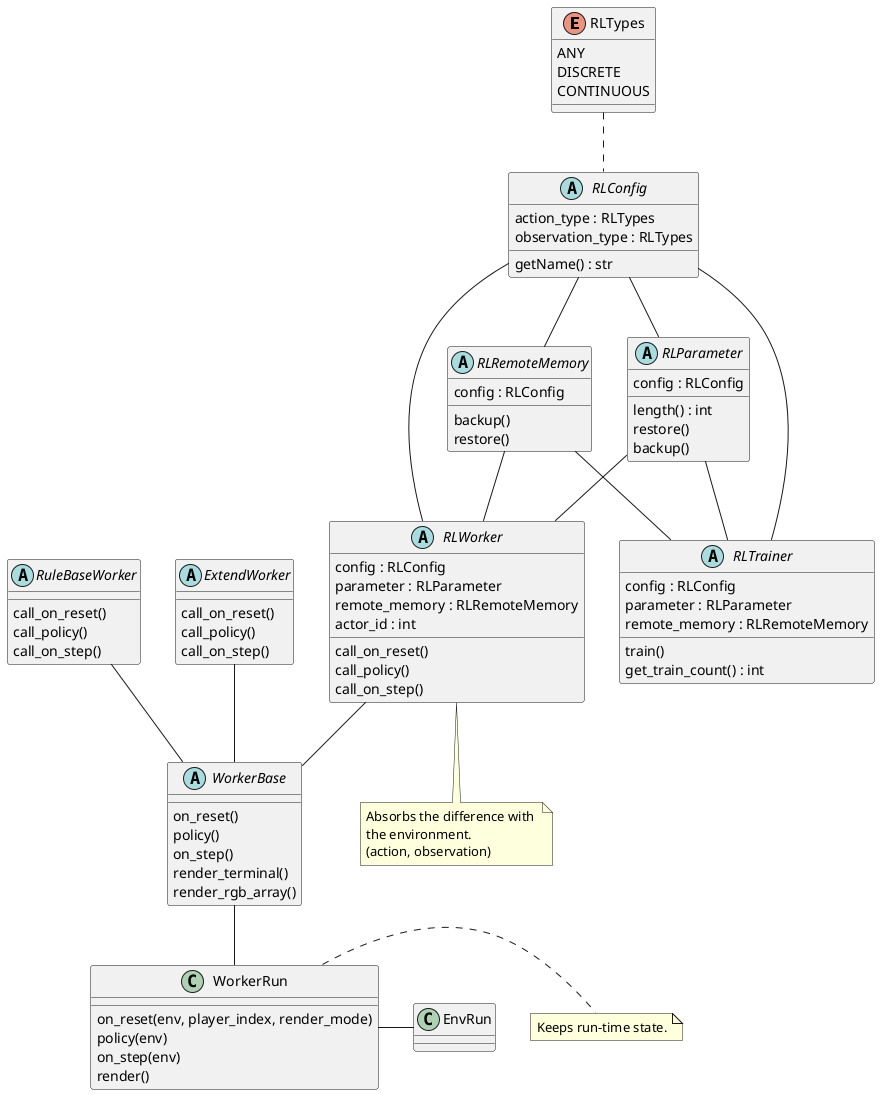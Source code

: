 @startuml class_rl

enum RLTypes {
    ANY
    DISCRETE
    CONTINUOUS
}


class EnvRun {}


class WorkerRun {
    on_reset(env, player_index, render_mode)
    policy(env)
    on_step(env)
    render()
}

WorkerRun - EnvRun

note "Keeps run-time state." as WorkerRunMemo
WorkerRun . WorkerRunMemo


abstract WorkerBase {
    on_reset()
    policy()
    on_step()
    render_terminal()
    render_rgb_array()
}
WorkerBase -- WorkerRun


abstract RuleBaseWorker {
    call_on_reset()
    call_policy()
    call_on_step()
}

RuleBaseWorker -- WorkerBase


abstract ExtendWorker {
    call_on_reset()
    call_policy()
    call_on_step()
}

ExtendWorker -- WorkerBase


abstract RLWorker {
    config : RLConfig
    parameter : RLParameter
    remote_memory : RLRemoteMemory
    actor_id : int
    call_on_reset()
    call_policy()
    call_on_step()
}


RLWorker -- WorkerBase

note "Absorbs the difference with \nthe environment.\n(action, observation)" as RLWorkerMemo
RLWorker .. RLWorkerMemo


abstract RLTrainer {
    config : RLConfig
    parameter : RLParameter
    remote_memory : RLRemoteMemory
    train()
    get_train_count() : int
}

abstract RLRemoteMemory {
    config : RLConfig
    backup()
    restore()
}

abstract RLParameter {
    config : RLConfig
    length() : int
    restore()
    backup()
}

abstract RLConfig {
    getName() : str
    action_type : RLTypes
    observation_type : RLTypes
}

RLTypes .. RLConfig

RLConfig --- RLWorker
RLConfig --- RLTrainer
RLConfig -- RLParameter
RLConfig -- RLRemoteMemory

RLParameter -- RLWorker
RLParameter -- RLTrainer
RLRemoteMemory -- RLWorker
RLRemoteMemory -- RLTrainer

@enduml